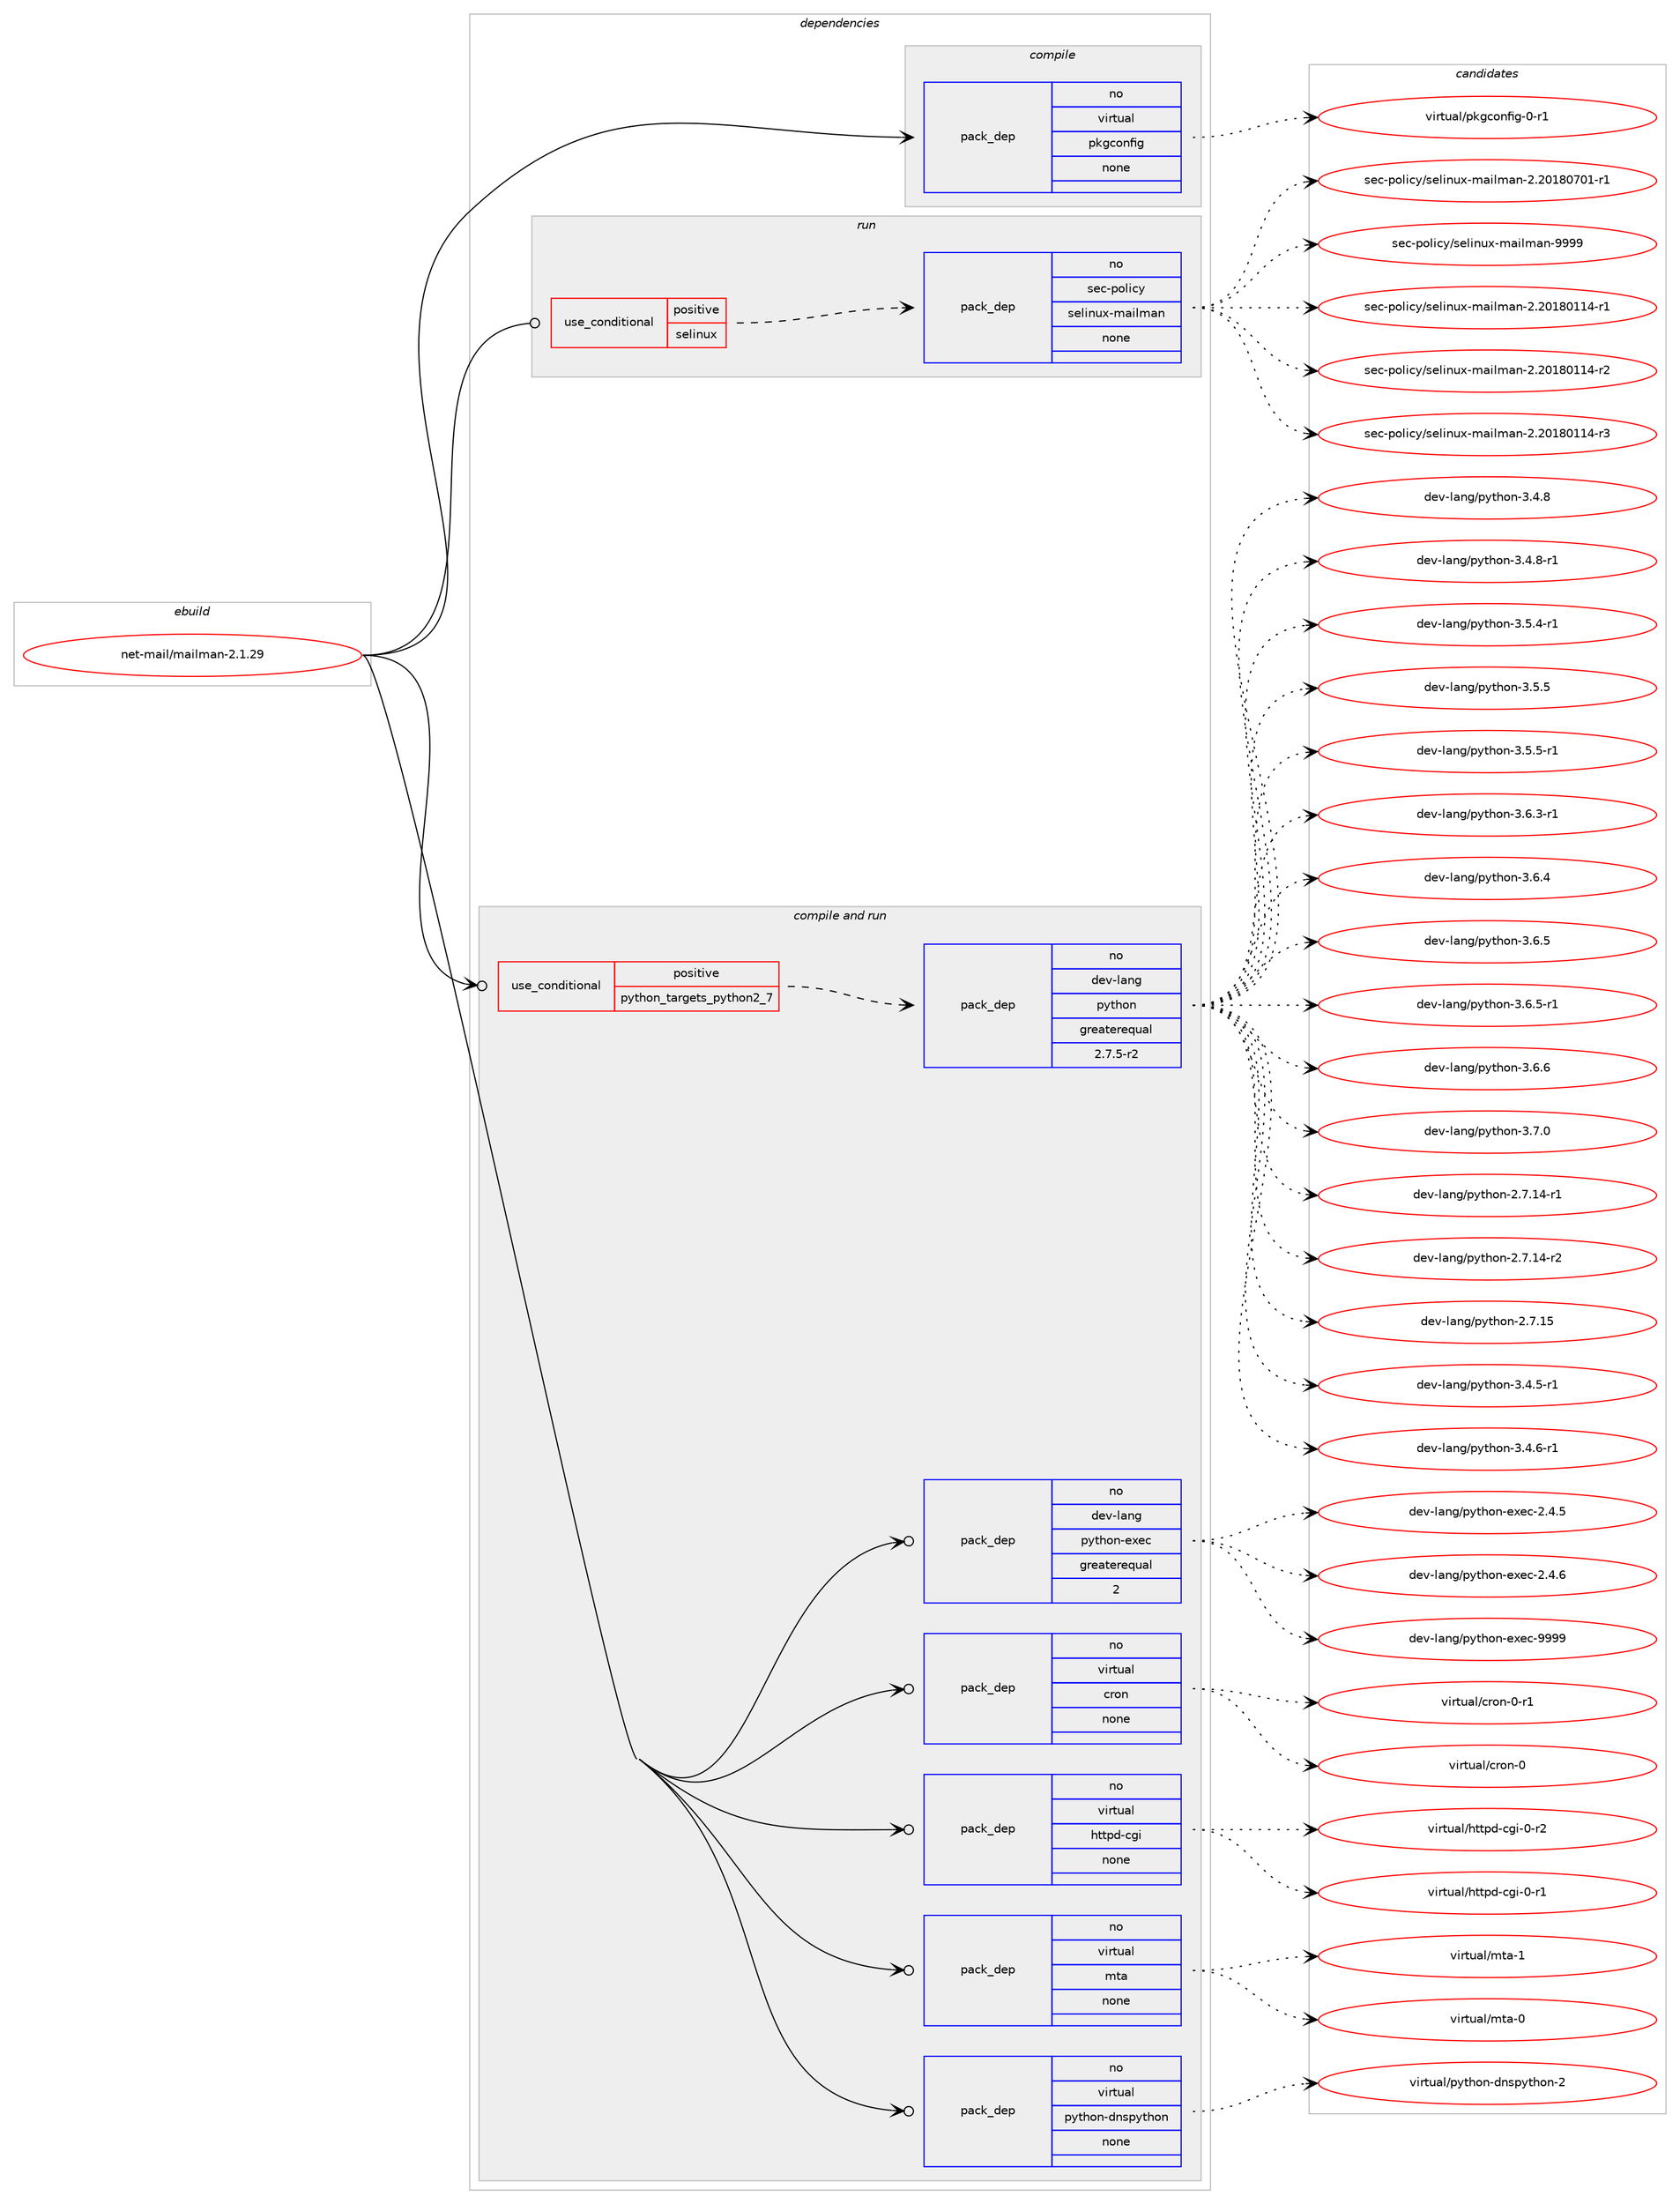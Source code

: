 digraph prolog {

# *************
# Graph options
# *************

newrank=true;
concentrate=true;
compound=true;
graph [rankdir=LR,fontname=Helvetica,fontsize=10,ranksep=1.5];#, ranksep=2.5, nodesep=0.2];
edge  [arrowhead=vee];
node  [fontname=Helvetica,fontsize=10];

# **********
# The ebuild
# **********

subgraph cluster_leftcol {
color=gray;
rank=same;
label=<<i>ebuild</i>>;
id [label="net-mail/mailman-2.1.29", color=red, width=4, href="../net-mail/mailman-2.1.29.svg"];
}

# ****************
# The dependencies
# ****************

subgraph cluster_midcol {
color=gray;
label=<<i>dependencies</i>>;
subgraph cluster_compile {
fillcolor="#eeeeee";
style=filled;
label=<<i>compile</i>>;
subgraph pack549 {
dependency732 [label=<<TABLE BORDER="0" CELLBORDER="1" CELLSPACING="0" CELLPADDING="4" WIDTH="220"><TR><TD ROWSPAN="6" CELLPADDING="30">pack_dep</TD></TR><TR><TD WIDTH="110">no</TD></TR><TR><TD>virtual</TD></TR><TR><TD>pkgconfig</TD></TR><TR><TD>none</TD></TR><TR><TD></TD></TR></TABLE>>, shape=none, color=blue];
}
id:e -> dependency732:w [weight=20,style="solid",arrowhead="vee"];
}
subgraph cluster_compileandrun {
fillcolor="#eeeeee";
style=filled;
label=<<i>compile and run</i>>;
subgraph cond175 {
dependency733 [label=<<TABLE BORDER="0" CELLBORDER="1" CELLSPACING="0" CELLPADDING="4"><TR><TD ROWSPAN="3" CELLPADDING="10">use_conditional</TD></TR><TR><TD>positive</TD></TR><TR><TD>python_targets_python2_7</TD></TR></TABLE>>, shape=none, color=red];
subgraph pack550 {
dependency734 [label=<<TABLE BORDER="0" CELLBORDER="1" CELLSPACING="0" CELLPADDING="4" WIDTH="220"><TR><TD ROWSPAN="6" CELLPADDING="30">pack_dep</TD></TR><TR><TD WIDTH="110">no</TD></TR><TR><TD>dev-lang</TD></TR><TR><TD>python</TD></TR><TR><TD>greaterequal</TD></TR><TR><TD>2.7.5-r2</TD></TR></TABLE>>, shape=none, color=blue];
}
dependency733:e -> dependency734:w [weight=20,style="dashed",arrowhead="vee"];
}
id:e -> dependency733:w [weight=20,style="solid",arrowhead="odotvee"];
subgraph pack551 {
dependency735 [label=<<TABLE BORDER="0" CELLBORDER="1" CELLSPACING="0" CELLPADDING="4" WIDTH="220"><TR><TD ROWSPAN="6" CELLPADDING="30">pack_dep</TD></TR><TR><TD WIDTH="110">no</TD></TR><TR><TD>dev-lang</TD></TR><TR><TD>python-exec</TD></TR><TR><TD>greaterequal</TD></TR><TR><TD>2</TD></TR></TABLE>>, shape=none, color=blue];
}
id:e -> dependency735:w [weight=20,style="solid",arrowhead="odotvee"];
subgraph pack552 {
dependency736 [label=<<TABLE BORDER="0" CELLBORDER="1" CELLSPACING="0" CELLPADDING="4" WIDTH="220"><TR><TD ROWSPAN="6" CELLPADDING="30">pack_dep</TD></TR><TR><TD WIDTH="110">no</TD></TR><TR><TD>virtual</TD></TR><TR><TD>cron</TD></TR><TR><TD>none</TD></TR><TR><TD></TD></TR></TABLE>>, shape=none, color=blue];
}
id:e -> dependency736:w [weight=20,style="solid",arrowhead="odotvee"];
subgraph pack553 {
dependency737 [label=<<TABLE BORDER="0" CELLBORDER="1" CELLSPACING="0" CELLPADDING="4" WIDTH="220"><TR><TD ROWSPAN="6" CELLPADDING="30">pack_dep</TD></TR><TR><TD WIDTH="110">no</TD></TR><TR><TD>virtual</TD></TR><TR><TD>httpd-cgi</TD></TR><TR><TD>none</TD></TR><TR><TD></TD></TR></TABLE>>, shape=none, color=blue];
}
id:e -> dependency737:w [weight=20,style="solid",arrowhead="odotvee"];
subgraph pack554 {
dependency738 [label=<<TABLE BORDER="0" CELLBORDER="1" CELLSPACING="0" CELLPADDING="4" WIDTH="220"><TR><TD ROWSPAN="6" CELLPADDING="30">pack_dep</TD></TR><TR><TD WIDTH="110">no</TD></TR><TR><TD>virtual</TD></TR><TR><TD>mta</TD></TR><TR><TD>none</TD></TR><TR><TD></TD></TR></TABLE>>, shape=none, color=blue];
}
id:e -> dependency738:w [weight=20,style="solid",arrowhead="odotvee"];
subgraph pack555 {
dependency739 [label=<<TABLE BORDER="0" CELLBORDER="1" CELLSPACING="0" CELLPADDING="4" WIDTH="220"><TR><TD ROWSPAN="6" CELLPADDING="30">pack_dep</TD></TR><TR><TD WIDTH="110">no</TD></TR><TR><TD>virtual</TD></TR><TR><TD>python-dnspython</TD></TR><TR><TD>none</TD></TR><TR><TD></TD></TR></TABLE>>, shape=none, color=blue];
}
id:e -> dependency739:w [weight=20,style="solid",arrowhead="odotvee"];
}
subgraph cluster_run {
fillcolor="#eeeeee";
style=filled;
label=<<i>run</i>>;
subgraph cond176 {
dependency740 [label=<<TABLE BORDER="0" CELLBORDER="1" CELLSPACING="0" CELLPADDING="4"><TR><TD ROWSPAN="3" CELLPADDING="10">use_conditional</TD></TR><TR><TD>positive</TD></TR><TR><TD>selinux</TD></TR></TABLE>>, shape=none, color=red];
subgraph pack556 {
dependency741 [label=<<TABLE BORDER="0" CELLBORDER="1" CELLSPACING="0" CELLPADDING="4" WIDTH="220"><TR><TD ROWSPAN="6" CELLPADDING="30">pack_dep</TD></TR><TR><TD WIDTH="110">no</TD></TR><TR><TD>sec-policy</TD></TR><TR><TD>selinux-mailman</TD></TR><TR><TD>none</TD></TR><TR><TD></TD></TR></TABLE>>, shape=none, color=blue];
}
dependency740:e -> dependency741:w [weight=20,style="dashed",arrowhead="vee"];
}
id:e -> dependency740:w [weight=20,style="solid",arrowhead="odot"];
}
}

# **************
# The candidates
# **************

subgraph cluster_choices {
rank=same;
color=gray;
label=<<i>candidates</i>>;

subgraph choice549 {
color=black;
nodesep=1;
choice11810511411611797108471121071039911111010210510345484511449 [label="virtual/pkgconfig-0-r1", color=red, width=4,href="../virtual/pkgconfig-0-r1.svg"];
dependency732:e -> choice11810511411611797108471121071039911111010210510345484511449:w [style=dotted,weight="100"];
}
subgraph choice550 {
color=black;
nodesep=1;
choice100101118451089711010347112121116104111110455046554649524511449 [label="dev-lang/python-2.7.14-r1", color=red, width=4,href="../dev-lang/python-2.7.14-r1.svg"];
choice100101118451089711010347112121116104111110455046554649524511450 [label="dev-lang/python-2.7.14-r2", color=red, width=4,href="../dev-lang/python-2.7.14-r2.svg"];
choice10010111845108971101034711212111610411111045504655464953 [label="dev-lang/python-2.7.15", color=red, width=4,href="../dev-lang/python-2.7.15.svg"];
choice1001011184510897110103471121211161041111104551465246534511449 [label="dev-lang/python-3.4.5-r1", color=red, width=4,href="../dev-lang/python-3.4.5-r1.svg"];
choice1001011184510897110103471121211161041111104551465246544511449 [label="dev-lang/python-3.4.6-r1", color=red, width=4,href="../dev-lang/python-3.4.6-r1.svg"];
choice100101118451089711010347112121116104111110455146524656 [label="dev-lang/python-3.4.8", color=red, width=4,href="../dev-lang/python-3.4.8.svg"];
choice1001011184510897110103471121211161041111104551465246564511449 [label="dev-lang/python-3.4.8-r1", color=red, width=4,href="../dev-lang/python-3.4.8-r1.svg"];
choice1001011184510897110103471121211161041111104551465346524511449 [label="dev-lang/python-3.5.4-r1", color=red, width=4,href="../dev-lang/python-3.5.4-r1.svg"];
choice100101118451089711010347112121116104111110455146534653 [label="dev-lang/python-3.5.5", color=red, width=4,href="../dev-lang/python-3.5.5.svg"];
choice1001011184510897110103471121211161041111104551465346534511449 [label="dev-lang/python-3.5.5-r1", color=red, width=4,href="../dev-lang/python-3.5.5-r1.svg"];
choice1001011184510897110103471121211161041111104551465446514511449 [label="dev-lang/python-3.6.3-r1", color=red, width=4,href="../dev-lang/python-3.6.3-r1.svg"];
choice100101118451089711010347112121116104111110455146544652 [label="dev-lang/python-3.6.4", color=red, width=4,href="../dev-lang/python-3.6.4.svg"];
choice100101118451089711010347112121116104111110455146544653 [label="dev-lang/python-3.6.5", color=red, width=4,href="../dev-lang/python-3.6.5.svg"];
choice1001011184510897110103471121211161041111104551465446534511449 [label="dev-lang/python-3.6.5-r1", color=red, width=4,href="../dev-lang/python-3.6.5-r1.svg"];
choice100101118451089711010347112121116104111110455146544654 [label="dev-lang/python-3.6.6", color=red, width=4,href="../dev-lang/python-3.6.6.svg"];
choice100101118451089711010347112121116104111110455146554648 [label="dev-lang/python-3.7.0", color=red, width=4,href="../dev-lang/python-3.7.0.svg"];
dependency734:e -> choice100101118451089711010347112121116104111110455046554649524511449:w [style=dotted,weight="100"];
dependency734:e -> choice100101118451089711010347112121116104111110455046554649524511450:w [style=dotted,weight="100"];
dependency734:e -> choice10010111845108971101034711212111610411111045504655464953:w [style=dotted,weight="100"];
dependency734:e -> choice1001011184510897110103471121211161041111104551465246534511449:w [style=dotted,weight="100"];
dependency734:e -> choice1001011184510897110103471121211161041111104551465246544511449:w [style=dotted,weight="100"];
dependency734:e -> choice100101118451089711010347112121116104111110455146524656:w [style=dotted,weight="100"];
dependency734:e -> choice1001011184510897110103471121211161041111104551465246564511449:w [style=dotted,weight="100"];
dependency734:e -> choice1001011184510897110103471121211161041111104551465346524511449:w [style=dotted,weight="100"];
dependency734:e -> choice100101118451089711010347112121116104111110455146534653:w [style=dotted,weight="100"];
dependency734:e -> choice1001011184510897110103471121211161041111104551465346534511449:w [style=dotted,weight="100"];
dependency734:e -> choice1001011184510897110103471121211161041111104551465446514511449:w [style=dotted,weight="100"];
dependency734:e -> choice100101118451089711010347112121116104111110455146544652:w [style=dotted,weight="100"];
dependency734:e -> choice100101118451089711010347112121116104111110455146544653:w [style=dotted,weight="100"];
dependency734:e -> choice1001011184510897110103471121211161041111104551465446534511449:w [style=dotted,weight="100"];
dependency734:e -> choice100101118451089711010347112121116104111110455146544654:w [style=dotted,weight="100"];
dependency734:e -> choice100101118451089711010347112121116104111110455146554648:w [style=dotted,weight="100"];
}
subgraph choice551 {
color=black;
nodesep=1;
choice1001011184510897110103471121211161041111104510112010199455046524653 [label="dev-lang/python-exec-2.4.5", color=red, width=4,href="../dev-lang/python-exec-2.4.5.svg"];
choice1001011184510897110103471121211161041111104510112010199455046524654 [label="dev-lang/python-exec-2.4.6", color=red, width=4,href="../dev-lang/python-exec-2.4.6.svg"];
choice10010111845108971101034711212111610411111045101120101994557575757 [label="dev-lang/python-exec-9999", color=red, width=4,href="../dev-lang/python-exec-9999.svg"];
dependency735:e -> choice1001011184510897110103471121211161041111104510112010199455046524653:w [style=dotted,weight="100"];
dependency735:e -> choice1001011184510897110103471121211161041111104510112010199455046524654:w [style=dotted,weight="100"];
dependency735:e -> choice10010111845108971101034711212111610411111045101120101994557575757:w [style=dotted,weight="100"];
}
subgraph choice552 {
color=black;
nodesep=1;
choice1181051141161179710847991141111104548 [label="virtual/cron-0", color=red, width=4,href="../virtual/cron-0.svg"];
choice11810511411611797108479911411111045484511449 [label="virtual/cron-0-r1", color=red, width=4,href="../virtual/cron-0-r1.svg"];
dependency736:e -> choice1181051141161179710847991141111104548:w [style=dotted,weight="100"];
dependency736:e -> choice11810511411611797108479911411111045484511449:w [style=dotted,weight="100"];
}
subgraph choice553 {
color=black;
nodesep=1;
choice1181051141161179710847104116116112100459910310545484511449 [label="virtual/httpd-cgi-0-r1", color=red, width=4,href="../virtual/httpd-cgi-0-r1.svg"];
choice1181051141161179710847104116116112100459910310545484511450 [label="virtual/httpd-cgi-0-r2", color=red, width=4,href="../virtual/httpd-cgi-0-r2.svg"];
dependency737:e -> choice1181051141161179710847104116116112100459910310545484511449:w [style=dotted,weight="100"];
dependency737:e -> choice1181051141161179710847104116116112100459910310545484511450:w [style=dotted,weight="100"];
}
subgraph choice554 {
color=black;
nodesep=1;
choice1181051141161179710847109116974548 [label="virtual/mta-0", color=red, width=4,href="../virtual/mta-0.svg"];
choice1181051141161179710847109116974549 [label="virtual/mta-1", color=red, width=4,href="../virtual/mta-1.svg"];
dependency738:e -> choice1181051141161179710847109116974548:w [style=dotted,weight="100"];
dependency738:e -> choice1181051141161179710847109116974549:w [style=dotted,weight="100"];
}
subgraph choice555 {
color=black;
nodesep=1;
choice1181051141161179710847112121116104111110451001101151121211161041111104550 [label="virtual/python-dnspython-2", color=red, width=4,href="../virtual/python-dnspython-2.svg"];
dependency739:e -> choice1181051141161179710847112121116104111110451001101151121211161041111104550:w [style=dotted,weight="100"];
}
subgraph choice556 {
color=black;
nodesep=1;
choice1151019945112111108105991214711510110810511011712045109971051081099711045504650484956484949524511449 [label="sec-policy/selinux-mailman-2.20180114-r1", color=red, width=4,href="../sec-policy/selinux-mailman-2.20180114-r1.svg"];
choice1151019945112111108105991214711510110810511011712045109971051081099711045504650484956484949524511450 [label="sec-policy/selinux-mailman-2.20180114-r2", color=red, width=4,href="../sec-policy/selinux-mailman-2.20180114-r2.svg"];
choice1151019945112111108105991214711510110810511011712045109971051081099711045504650484956484949524511451 [label="sec-policy/selinux-mailman-2.20180114-r3", color=red, width=4,href="../sec-policy/selinux-mailman-2.20180114-r3.svg"];
choice1151019945112111108105991214711510110810511011712045109971051081099711045504650484956485548494511449 [label="sec-policy/selinux-mailman-2.20180701-r1", color=red, width=4,href="../sec-policy/selinux-mailman-2.20180701-r1.svg"];
choice115101994511211110810599121471151011081051101171204510997105108109971104557575757 [label="sec-policy/selinux-mailman-9999", color=red, width=4,href="../sec-policy/selinux-mailman-9999.svg"];
dependency741:e -> choice1151019945112111108105991214711510110810511011712045109971051081099711045504650484956484949524511449:w [style=dotted,weight="100"];
dependency741:e -> choice1151019945112111108105991214711510110810511011712045109971051081099711045504650484956484949524511450:w [style=dotted,weight="100"];
dependency741:e -> choice1151019945112111108105991214711510110810511011712045109971051081099711045504650484956484949524511451:w [style=dotted,weight="100"];
dependency741:e -> choice1151019945112111108105991214711510110810511011712045109971051081099711045504650484956485548494511449:w [style=dotted,weight="100"];
dependency741:e -> choice115101994511211110810599121471151011081051101171204510997105108109971104557575757:w [style=dotted,weight="100"];
}
}

}
